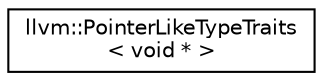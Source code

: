 digraph "Graphical Class Hierarchy"
{
  edge [fontname="Helvetica",fontsize="10",labelfontname="Helvetica",labelfontsize="10"];
  node [fontname="Helvetica",fontsize="10",shape=record];
  rankdir="LR";
  Node1 [label="llvm::PointerLikeTypeTraits\l\< void * \>",height=0.2,width=0.4,color="black", fillcolor="white", style="filled",URL="$classllvm_1_1PointerLikeTypeTraits_3_01void_01_5_01_4.html"];
}
